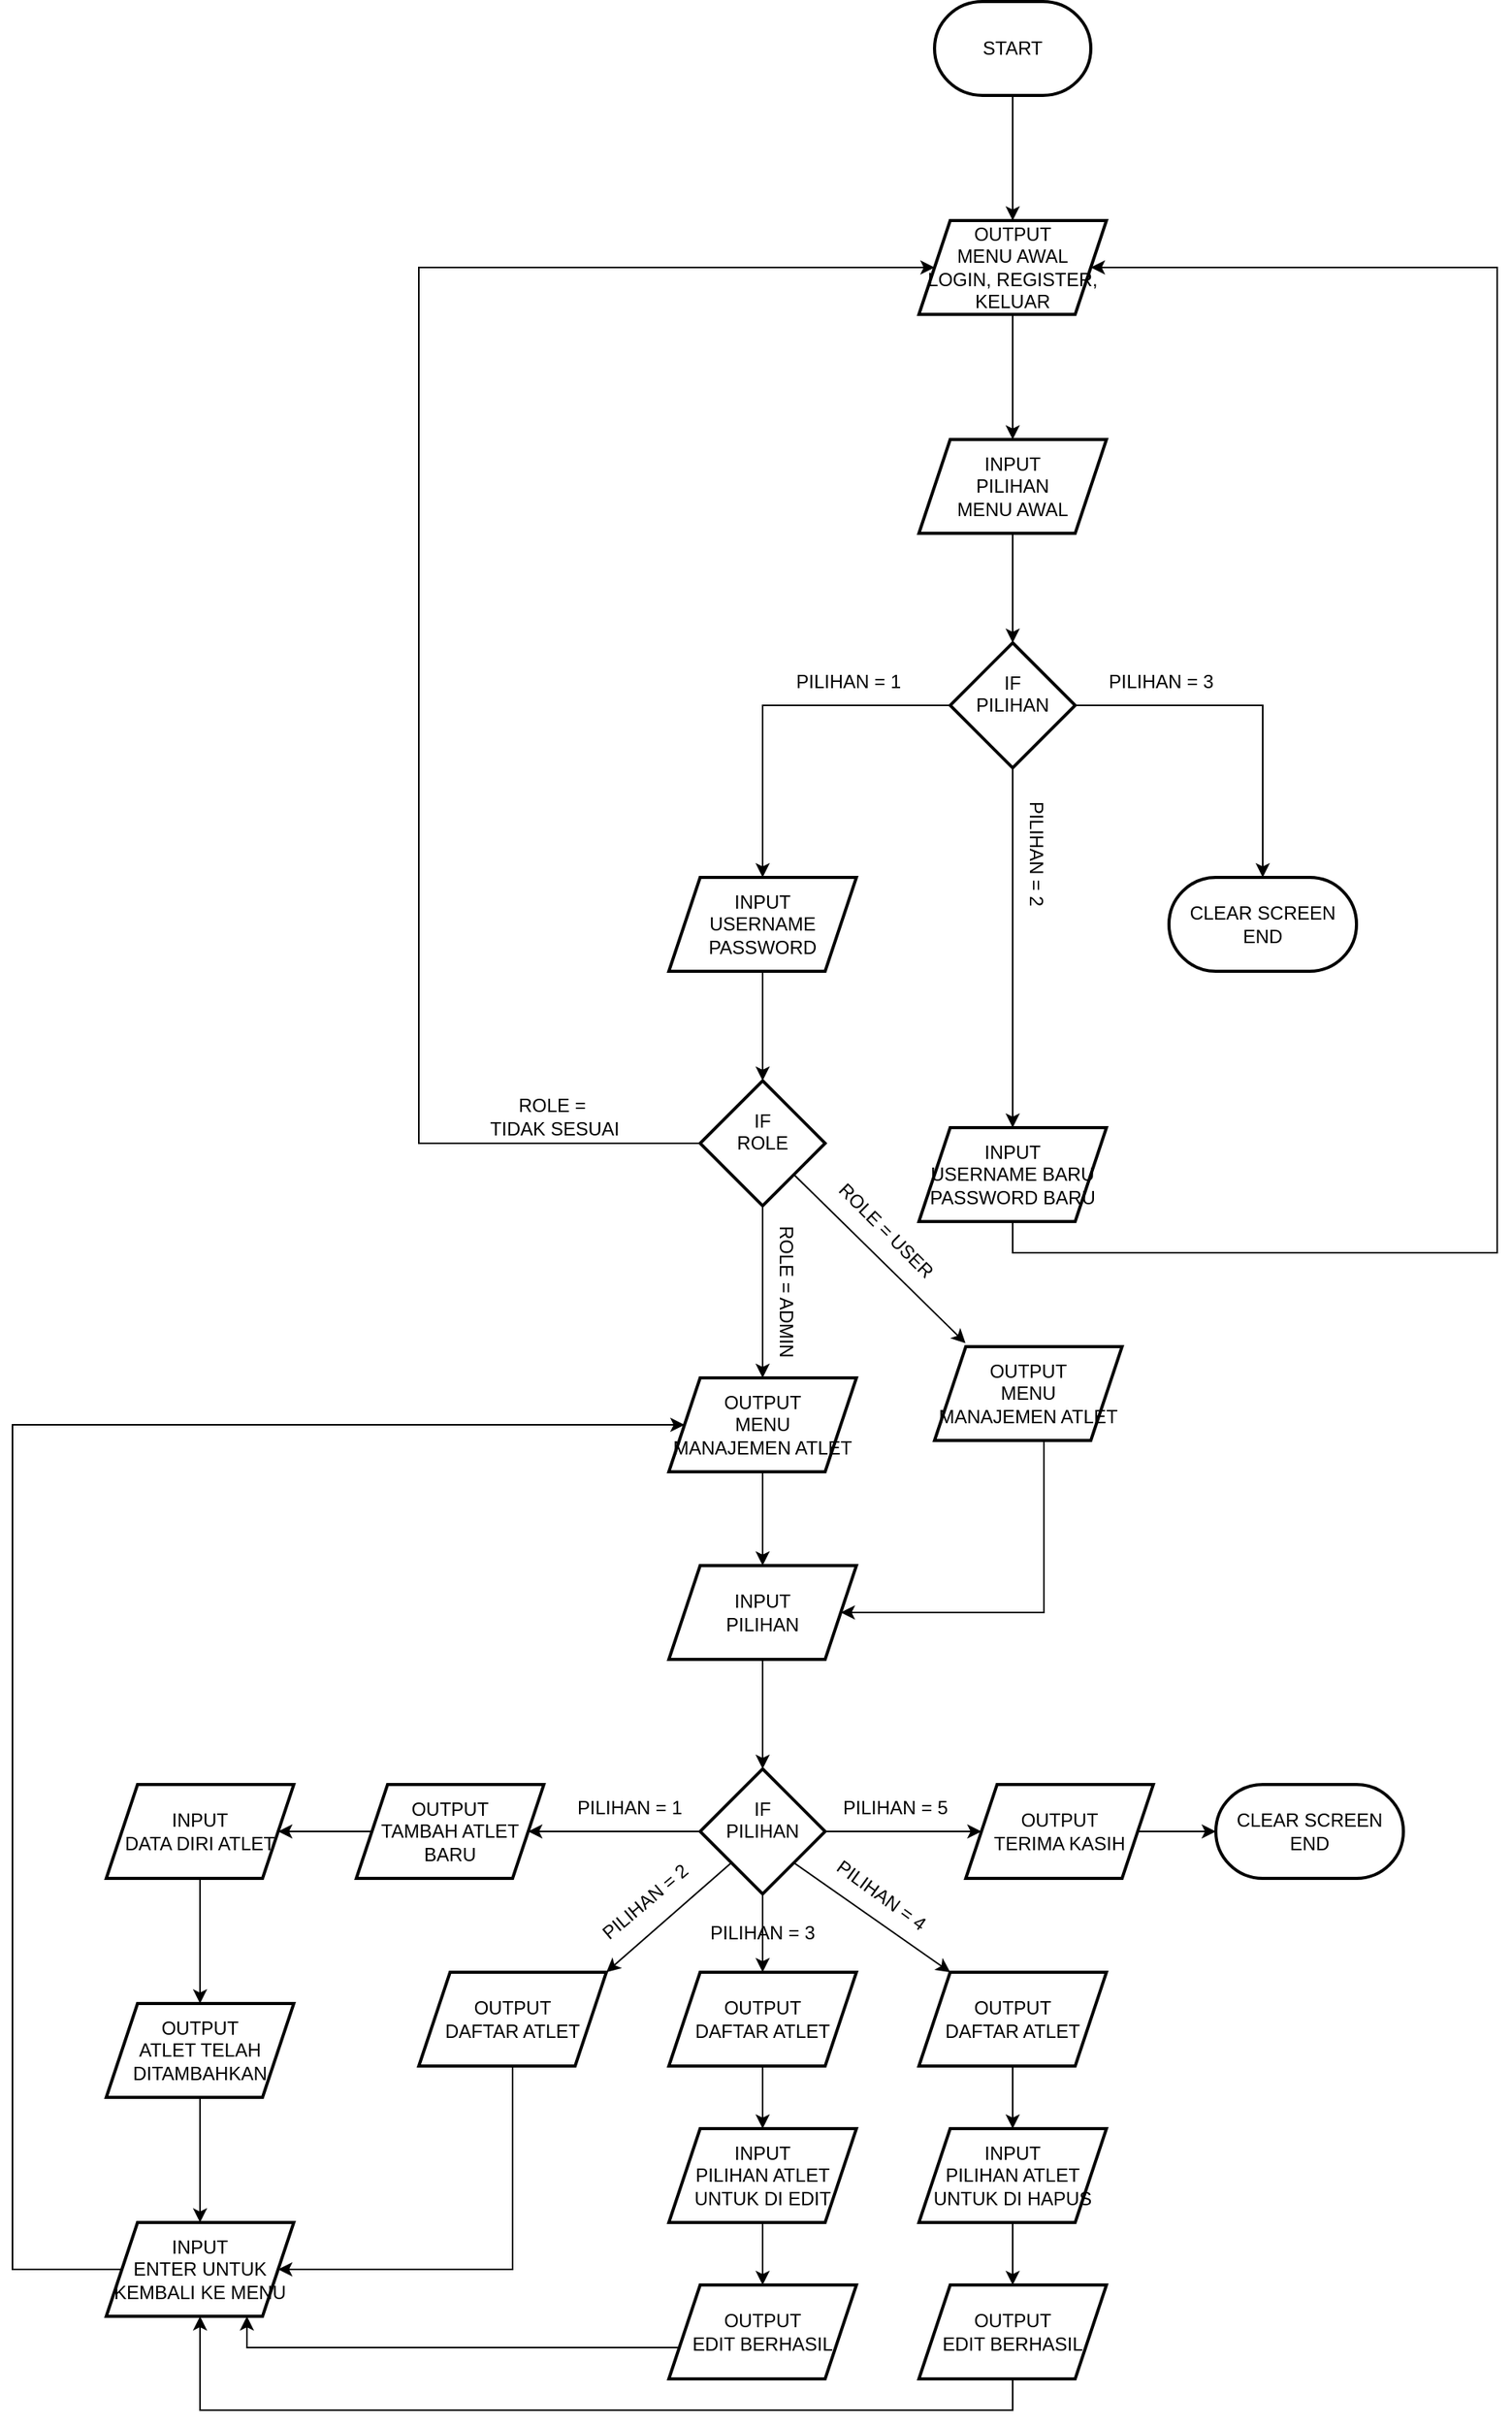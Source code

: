 <mxfile version="24.7.17">
  <diagram name="Page-1" id="ReL3WHF70ZllSQXpzm4o">
    <mxGraphModel dx="2469" dy="1589" grid="1" gridSize="10" guides="1" tooltips="1" connect="1" arrows="1" fold="1" page="0" pageScale="1" pageWidth="4681" pageHeight="3300" background="none" math="0" shadow="0">
      <root>
        <mxCell id="0" />
        <mxCell id="1" parent="0" />
        <mxCell id="yG6ZhMst78t4kocirP4l-4" value="" style="edgeStyle=orthogonalEdgeStyle;rounded=0;orthogonalLoop=1;jettySize=auto;html=1;" edge="1" parent="1" source="yG6ZhMst78t4kocirP4l-2" target="yG6ZhMst78t4kocirP4l-3">
          <mxGeometry relative="1" as="geometry" />
        </mxCell>
        <mxCell id="yG6ZhMst78t4kocirP4l-2" value="START" style="strokeWidth=2;html=1;shape=mxgraph.flowchart.terminator;whiteSpace=wrap;" vertex="1" parent="1">
          <mxGeometry x="920" y="40" width="100" height="60" as="geometry" />
        </mxCell>
        <mxCell id="yG6ZhMst78t4kocirP4l-6" value="" style="edgeStyle=orthogonalEdgeStyle;rounded=0;orthogonalLoop=1;jettySize=auto;html=1;" edge="1" parent="1" source="yG6ZhMst78t4kocirP4l-3" target="yG6ZhMst78t4kocirP4l-5">
          <mxGeometry relative="1" as="geometry" />
        </mxCell>
        <mxCell id="yG6ZhMst78t4kocirP4l-3" value="OUTPUT&lt;div&gt;MENU AWAL&lt;/div&gt;&lt;div&gt;LOGIN, REGISTER,&lt;/div&gt;&lt;div&gt;KELUAR&lt;/div&gt;" style="shape=parallelogram;perimeter=parallelogramPerimeter;whiteSpace=wrap;html=1;fixedSize=1;strokeWidth=2;" vertex="1" parent="1">
          <mxGeometry x="910" y="180" width="120" height="60" as="geometry" />
        </mxCell>
        <mxCell id="yG6ZhMst78t4kocirP4l-8" value="" style="edgeStyle=orthogonalEdgeStyle;rounded=0;orthogonalLoop=1;jettySize=auto;html=1;" edge="1" parent="1" source="yG6ZhMst78t4kocirP4l-5" target="yG6ZhMst78t4kocirP4l-7">
          <mxGeometry relative="1" as="geometry" />
        </mxCell>
        <mxCell id="yG6ZhMst78t4kocirP4l-5" value="INPUT&lt;div&gt;PILIHAN&lt;/div&gt;&lt;div&gt;MENU AWAL&lt;/div&gt;" style="shape=parallelogram;perimeter=parallelogramPerimeter;whiteSpace=wrap;html=1;fixedSize=1;strokeWidth=2;" vertex="1" parent="1">
          <mxGeometry x="910" y="320" width="120" height="60" as="geometry" />
        </mxCell>
        <mxCell id="yG6ZhMst78t4kocirP4l-10" value="" style="edgeStyle=orthogonalEdgeStyle;rounded=0;orthogonalLoop=1;jettySize=auto;html=1;entryX=0.5;entryY=0;entryDx=0;entryDy=0;" edge="1" parent="1" source="yG6ZhMst78t4kocirP4l-7" target="yG6ZhMst78t4kocirP4l-15">
          <mxGeometry relative="1" as="geometry">
            <mxPoint x="1070" y="490" as="targetPoint" />
          </mxGeometry>
        </mxCell>
        <mxCell id="yG6ZhMst78t4kocirP4l-12" value="" style="edgeStyle=orthogonalEdgeStyle;rounded=0;orthogonalLoop=1;jettySize=auto;html=1;entryX=0.5;entryY=0;entryDx=0;entryDy=0;" edge="1" parent="1" source="yG6ZhMst78t4kocirP4l-7" target="yG6ZhMst78t4kocirP4l-19">
          <mxGeometry relative="1" as="geometry">
            <mxPoint x="970" y="620" as="targetPoint" />
          </mxGeometry>
        </mxCell>
        <mxCell id="yG6ZhMst78t4kocirP4l-14" value="" style="edgeStyle=orthogonalEdgeStyle;rounded=0;orthogonalLoop=1;jettySize=auto;html=1;entryX=0.5;entryY=0;entryDx=0;entryDy=0;" edge="1" parent="1" source="yG6ZhMst78t4kocirP4l-7" target="yG6ZhMst78t4kocirP4l-17">
          <mxGeometry relative="1" as="geometry">
            <mxPoint x="870" y="490" as="targetPoint" />
          </mxGeometry>
        </mxCell>
        <mxCell id="yG6ZhMst78t4kocirP4l-7" value="IF&lt;div&gt;PILIHAN&lt;/div&gt;&lt;div&gt;&lt;br&gt;&lt;/div&gt;" style="rhombus;whiteSpace=wrap;html=1;strokeWidth=2;" vertex="1" parent="1">
          <mxGeometry x="930" y="450" width="80" height="80" as="geometry" />
        </mxCell>
        <mxCell id="yG6ZhMst78t4kocirP4l-15" value="CLEAR SCREEN&lt;div&gt;END&lt;/div&gt;" style="rounded=1;whiteSpace=wrap;html=1;strokeWidth=2;arcSize=50;" vertex="1" parent="1">
          <mxGeometry x="1070" y="600" width="120" height="60" as="geometry" />
        </mxCell>
        <mxCell id="yG6ZhMst78t4kocirP4l-23" value="" style="edgeStyle=orthogonalEdgeStyle;rounded=0;orthogonalLoop=1;jettySize=auto;html=1;" edge="1" parent="1" source="yG6ZhMst78t4kocirP4l-17" target="yG6ZhMst78t4kocirP4l-22">
          <mxGeometry relative="1" as="geometry" />
        </mxCell>
        <mxCell id="yG6ZhMst78t4kocirP4l-17" value="INPUT&lt;div&gt;USERNAME&lt;/div&gt;&lt;div&gt;PASSWORD&lt;/div&gt;" style="shape=parallelogram;perimeter=parallelogramPerimeter;whiteSpace=wrap;html=1;fixedSize=1;strokeWidth=2;" vertex="1" parent="1">
          <mxGeometry x="750" y="600" width="120" height="60" as="geometry" />
        </mxCell>
        <mxCell id="yG6ZhMst78t4kocirP4l-29" style="edgeStyle=orthogonalEdgeStyle;rounded=0;orthogonalLoop=1;jettySize=auto;html=1;exitX=0.5;exitY=1;exitDx=0;exitDy=0;entryX=1;entryY=0.5;entryDx=0;entryDy=0;" edge="1" parent="1" source="yG6ZhMst78t4kocirP4l-19" target="yG6ZhMst78t4kocirP4l-3">
          <mxGeometry relative="1" as="geometry">
            <mxPoint x="1290" y="357.333" as="targetPoint" />
            <Array as="points">
              <mxPoint x="970" y="840" />
              <mxPoint x="1280" y="840" />
              <mxPoint x="1280" y="210" />
            </Array>
          </mxGeometry>
        </mxCell>
        <mxCell id="yG6ZhMst78t4kocirP4l-19" value="INPUT&lt;div&gt;USERNAME BARU&lt;/div&gt;&lt;div&gt;PASSWORD BARU&lt;/div&gt;" style="shape=parallelogram;perimeter=parallelogramPerimeter;whiteSpace=wrap;html=1;fixedSize=1;strokeWidth=2;" vertex="1" parent="1">
          <mxGeometry x="910" y="760" width="120" height="60" as="geometry" />
        </mxCell>
        <mxCell id="yG6ZhMst78t4kocirP4l-24" style="edgeStyle=orthogonalEdgeStyle;rounded=0;orthogonalLoop=1;jettySize=auto;html=1;exitX=0;exitY=0.5;exitDx=0;exitDy=0;entryX=0;entryY=0.5;entryDx=0;entryDy=0;" edge="1" parent="1" source="yG6ZhMst78t4kocirP4l-22" target="yG6ZhMst78t4kocirP4l-3">
          <mxGeometry relative="1" as="geometry">
            <mxPoint x="670" y="350" as="targetPoint" />
            <Array as="points">
              <mxPoint x="590" y="770" />
              <mxPoint x="590" y="210" />
            </Array>
          </mxGeometry>
        </mxCell>
        <mxCell id="yG6ZhMst78t4kocirP4l-26" value="" style="edgeStyle=orthogonalEdgeStyle;rounded=0;orthogonalLoop=1;jettySize=auto;html=1;" edge="1" parent="1" source="yG6ZhMst78t4kocirP4l-22" target="yG6ZhMst78t4kocirP4l-25">
          <mxGeometry relative="1" as="geometry" />
        </mxCell>
        <mxCell id="yG6ZhMst78t4kocirP4l-32" style="rounded=0;orthogonalLoop=1;jettySize=auto;html=1;exitX=1;exitY=1;exitDx=0;exitDy=0;entryX=0.165;entryY=-0.037;entryDx=0;entryDy=0;entryPerimeter=0;" edge="1" parent="1" source="yG6ZhMst78t4kocirP4l-22" target="yG6ZhMst78t4kocirP4l-31">
          <mxGeometry relative="1" as="geometry" />
        </mxCell>
        <mxCell id="yG6ZhMst78t4kocirP4l-22" value="IF&lt;div&gt;ROLE&lt;/div&gt;&lt;div&gt;&lt;br&gt;&lt;/div&gt;" style="rhombus;whiteSpace=wrap;html=1;strokeWidth=2;" vertex="1" parent="1">
          <mxGeometry x="770" y="730" width="80" height="80" as="geometry" />
        </mxCell>
        <mxCell id="yG6ZhMst78t4kocirP4l-28" value="" style="edgeStyle=orthogonalEdgeStyle;rounded=0;orthogonalLoop=1;jettySize=auto;html=1;" edge="1" parent="1" source="yG6ZhMst78t4kocirP4l-25" target="yG6ZhMst78t4kocirP4l-27">
          <mxGeometry relative="1" as="geometry" />
        </mxCell>
        <mxCell id="yG6ZhMst78t4kocirP4l-25" value="OUTPUT&lt;div&gt;MENU&lt;/div&gt;&lt;div&gt;MANAJEMEN ATLET&lt;/div&gt;" style="shape=parallelogram;perimeter=parallelogramPerimeter;whiteSpace=wrap;html=1;fixedSize=1;strokeWidth=2;" vertex="1" parent="1">
          <mxGeometry x="750" y="920" width="120" height="60" as="geometry" />
        </mxCell>
        <mxCell id="yG6ZhMst78t4kocirP4l-36" value="" style="edgeStyle=orthogonalEdgeStyle;rounded=0;orthogonalLoop=1;jettySize=auto;html=1;" edge="1" parent="1" source="yG6ZhMst78t4kocirP4l-27" target="yG6ZhMst78t4kocirP4l-35">
          <mxGeometry relative="1" as="geometry" />
        </mxCell>
        <mxCell id="yG6ZhMst78t4kocirP4l-27" value="INPUT&lt;div&gt;PILIHAN&lt;/div&gt;" style="shape=parallelogram;perimeter=parallelogramPerimeter;whiteSpace=wrap;html=1;fixedSize=1;strokeWidth=2;" vertex="1" parent="1">
          <mxGeometry x="750" y="1040" width="120" height="60" as="geometry" />
        </mxCell>
        <mxCell id="yG6ZhMst78t4kocirP4l-34" value="" style="edgeStyle=orthogonalEdgeStyle;rounded=0;orthogonalLoop=1;jettySize=auto;html=1;entryX=1;entryY=0.5;entryDx=0;entryDy=0;" edge="1" parent="1" source="yG6ZhMst78t4kocirP4l-31" target="yG6ZhMst78t4kocirP4l-27">
          <mxGeometry relative="1" as="geometry">
            <mxPoint x="920" y="1090" as="targetPoint" />
            <Array as="points">
              <mxPoint x="990" y="1070" />
            </Array>
          </mxGeometry>
        </mxCell>
        <mxCell id="yG6ZhMst78t4kocirP4l-31" value="OUTPUT&lt;div&gt;&lt;span style=&quot;background-color: initial;&quot;&gt;MENU&lt;/span&gt;&lt;/div&gt;&lt;div&gt;MANAJEMEN ATLET&lt;/div&gt;" style="shape=parallelogram;perimeter=parallelogramPerimeter;whiteSpace=wrap;html=1;fixedSize=1;strokeWidth=2;" vertex="1" parent="1">
          <mxGeometry x="920" y="900" width="120" height="60" as="geometry" />
        </mxCell>
        <mxCell id="yG6ZhMst78t4kocirP4l-38" value="" style="edgeStyle=orthogonalEdgeStyle;rounded=0;orthogonalLoop=1;jettySize=auto;html=1;" edge="1" parent="1" source="yG6ZhMst78t4kocirP4l-35" target="yG6ZhMst78t4kocirP4l-37">
          <mxGeometry relative="1" as="geometry" />
        </mxCell>
        <mxCell id="yG6ZhMst78t4kocirP4l-40" value="" style="edgeStyle=orthogonalEdgeStyle;rounded=0;orthogonalLoop=1;jettySize=auto;html=1;" edge="1" parent="1" source="yG6ZhMst78t4kocirP4l-35" target="yG6ZhMst78t4kocirP4l-39">
          <mxGeometry relative="1" as="geometry" />
        </mxCell>
        <mxCell id="yG6ZhMst78t4kocirP4l-42" value="" style="edgeStyle=orthogonalEdgeStyle;rounded=0;orthogonalLoop=1;jettySize=auto;html=1;" edge="1" parent="1" source="yG6ZhMst78t4kocirP4l-35" target="yG6ZhMst78t4kocirP4l-41">
          <mxGeometry relative="1" as="geometry" />
        </mxCell>
        <mxCell id="yG6ZhMst78t4kocirP4l-51" style="rounded=0;orthogonalLoop=1;jettySize=auto;html=1;exitX=0;exitY=1;exitDx=0;exitDy=0;entryX=1;entryY=0;entryDx=0;entryDy=0;" edge="1" parent="1" source="yG6ZhMst78t4kocirP4l-35" target="yG6ZhMst78t4kocirP4l-50">
          <mxGeometry relative="1" as="geometry" />
        </mxCell>
        <mxCell id="yG6ZhMst78t4kocirP4l-35" value="IF&lt;div&gt;PILIHAN&lt;/div&gt;&lt;div&gt;&lt;br&gt;&lt;/div&gt;" style="rhombus;whiteSpace=wrap;html=1;strokeWidth=2;" vertex="1" parent="1">
          <mxGeometry x="770" y="1170" width="80" height="80" as="geometry" />
        </mxCell>
        <mxCell id="yG6ZhMst78t4kocirP4l-59" value="" style="edgeStyle=orthogonalEdgeStyle;rounded=0;orthogonalLoop=1;jettySize=auto;html=1;" edge="1" parent="1" source="yG6ZhMst78t4kocirP4l-37" target="yG6ZhMst78t4kocirP4l-58">
          <mxGeometry relative="1" as="geometry" />
        </mxCell>
        <mxCell id="yG6ZhMst78t4kocirP4l-37" value="OUTPUT&lt;div&gt;DAFTAR ATLET&lt;/div&gt;" style="shape=parallelogram;perimeter=parallelogramPerimeter;whiteSpace=wrap;html=1;fixedSize=1;strokeWidth=2;" vertex="1" parent="1">
          <mxGeometry x="750" y="1300" width="120" height="60" as="geometry" />
        </mxCell>
        <mxCell id="yG6ZhMst78t4kocirP4l-45" value="" style="edgeStyle=orthogonalEdgeStyle;rounded=0;orthogonalLoop=1;jettySize=auto;html=1;" edge="1" parent="1" source="yG6ZhMst78t4kocirP4l-39" target="yG6ZhMst78t4kocirP4l-43">
          <mxGeometry relative="1" as="geometry" />
        </mxCell>
        <mxCell id="yG6ZhMst78t4kocirP4l-39" value="OUTPUT&lt;div&gt;TERIMA KASIH&lt;/div&gt;" style="shape=parallelogram;perimeter=parallelogramPerimeter;whiteSpace=wrap;html=1;fixedSize=1;strokeWidth=2;" vertex="1" parent="1">
          <mxGeometry x="940" y="1180" width="120" height="60" as="geometry" />
        </mxCell>
        <mxCell id="yG6ZhMst78t4kocirP4l-47" value="" style="edgeStyle=orthogonalEdgeStyle;rounded=0;orthogonalLoop=1;jettySize=auto;html=1;" edge="1" parent="1" source="yG6ZhMst78t4kocirP4l-41" target="yG6ZhMst78t4kocirP4l-46">
          <mxGeometry relative="1" as="geometry" />
        </mxCell>
        <mxCell id="yG6ZhMst78t4kocirP4l-41" value="OUTPUT&lt;div&gt;TAMBAH ATLET&lt;/div&gt;&lt;div&gt;BARU&lt;/div&gt;" style="shape=parallelogram;perimeter=parallelogramPerimeter;whiteSpace=wrap;html=1;fixedSize=1;strokeWidth=2;" vertex="1" parent="1">
          <mxGeometry x="550" y="1180" width="120" height="60" as="geometry" />
        </mxCell>
        <mxCell id="yG6ZhMst78t4kocirP4l-43" value="CLEAR SCREEN&lt;div&gt;END&lt;/div&gt;" style="rounded=1;whiteSpace=wrap;html=1;strokeWidth=2;arcSize=50;" vertex="1" parent="1">
          <mxGeometry x="1100" y="1180" width="120" height="60" as="geometry" />
        </mxCell>
        <mxCell id="yG6ZhMst78t4kocirP4l-49" value="" style="edgeStyle=orthogonalEdgeStyle;rounded=0;orthogonalLoop=1;jettySize=auto;html=1;" edge="1" parent="1" source="yG6ZhMst78t4kocirP4l-46" target="yG6ZhMst78t4kocirP4l-48">
          <mxGeometry relative="1" as="geometry" />
        </mxCell>
        <mxCell id="yG6ZhMst78t4kocirP4l-46" value="INPUT&lt;div&gt;DATA DIRI ATLET&lt;/div&gt;" style="shape=parallelogram;perimeter=parallelogramPerimeter;whiteSpace=wrap;html=1;fixedSize=1;strokeWidth=2;" vertex="1" parent="1">
          <mxGeometry x="390" y="1180" width="120" height="60" as="geometry" />
        </mxCell>
        <mxCell id="yG6ZhMst78t4kocirP4l-55" value="" style="edgeStyle=orthogonalEdgeStyle;rounded=0;orthogonalLoop=1;jettySize=auto;html=1;" edge="1" parent="1" source="yG6ZhMst78t4kocirP4l-48" target="yG6ZhMst78t4kocirP4l-54">
          <mxGeometry relative="1" as="geometry" />
        </mxCell>
        <mxCell id="yG6ZhMst78t4kocirP4l-48" value="OUTPUT&lt;div&gt;ATLET TELAH&lt;/div&gt;&lt;div&gt;DITAMBAHKAN&lt;/div&gt;" style="shape=parallelogram;perimeter=parallelogramPerimeter;whiteSpace=wrap;html=1;fixedSize=1;strokeWidth=2;" vertex="1" parent="1">
          <mxGeometry x="390" y="1320" width="120" height="60" as="geometry" />
        </mxCell>
        <mxCell id="yG6ZhMst78t4kocirP4l-57" style="edgeStyle=orthogonalEdgeStyle;rounded=0;orthogonalLoop=1;jettySize=auto;html=1;exitX=0.5;exitY=1;exitDx=0;exitDy=0;entryX=1;entryY=0.5;entryDx=0;entryDy=0;" edge="1" parent="1" source="yG6ZhMst78t4kocirP4l-50" target="yG6ZhMst78t4kocirP4l-54">
          <mxGeometry relative="1" as="geometry">
            <Array as="points">
              <mxPoint x="650" y="1490" />
            </Array>
          </mxGeometry>
        </mxCell>
        <mxCell id="yG6ZhMst78t4kocirP4l-50" value="OUTPUT&lt;div&gt;DAFTAR ATLET&lt;/div&gt;" style="shape=parallelogram;perimeter=parallelogramPerimeter;whiteSpace=wrap;html=1;fixedSize=1;strokeWidth=2;" vertex="1" parent="1">
          <mxGeometry x="590" y="1300" width="120" height="60" as="geometry" />
        </mxCell>
        <mxCell id="yG6ZhMst78t4kocirP4l-61" value="" style="edgeStyle=orthogonalEdgeStyle;rounded=0;orthogonalLoop=1;jettySize=auto;html=1;" edge="1" parent="1" source="yG6ZhMst78t4kocirP4l-52" target="yG6ZhMst78t4kocirP4l-60">
          <mxGeometry relative="1" as="geometry" />
        </mxCell>
        <mxCell id="yG6ZhMst78t4kocirP4l-52" value="OUTPUT&lt;div&gt;DAFTAR ATLET&lt;/div&gt;" style="shape=parallelogram;perimeter=parallelogramPerimeter;whiteSpace=wrap;html=1;fixedSize=1;strokeWidth=2;" vertex="1" parent="1">
          <mxGeometry x="910" y="1300" width="120" height="60" as="geometry" />
        </mxCell>
        <mxCell id="yG6ZhMst78t4kocirP4l-53" style="rounded=0;orthogonalLoop=1;jettySize=auto;html=1;exitX=1;exitY=1;exitDx=0;exitDy=0;entryX=0.167;entryY=0;entryDx=0;entryDy=0;entryPerimeter=0;" edge="1" parent="1" source="yG6ZhMst78t4kocirP4l-35" target="yG6ZhMst78t4kocirP4l-52">
          <mxGeometry relative="1" as="geometry" />
        </mxCell>
        <mxCell id="yG6ZhMst78t4kocirP4l-56" style="edgeStyle=orthogonalEdgeStyle;rounded=0;orthogonalLoop=1;jettySize=auto;html=1;exitX=0;exitY=0.5;exitDx=0;exitDy=0;entryX=0;entryY=0.5;entryDx=0;entryDy=0;" edge="1" parent="1" source="yG6ZhMst78t4kocirP4l-54" target="yG6ZhMst78t4kocirP4l-25">
          <mxGeometry relative="1" as="geometry">
            <mxPoint x="940" y="1000" as="targetPoint" />
            <Array as="points">
              <mxPoint x="330" y="1490" />
              <mxPoint x="330" y="950" />
            </Array>
          </mxGeometry>
        </mxCell>
        <mxCell id="yG6ZhMst78t4kocirP4l-54" value="INPUT&lt;div&gt;ENTER UNTUK KEMBALI KE MENU&lt;/div&gt;" style="shape=parallelogram;perimeter=parallelogramPerimeter;whiteSpace=wrap;html=1;fixedSize=1;strokeWidth=2;" vertex="1" parent="1">
          <mxGeometry x="390" y="1460" width="120" height="60" as="geometry" />
        </mxCell>
        <mxCell id="yG6ZhMst78t4kocirP4l-63" value="" style="edgeStyle=orthogonalEdgeStyle;rounded=0;orthogonalLoop=1;jettySize=auto;html=1;" edge="1" parent="1" source="yG6ZhMst78t4kocirP4l-58" target="yG6ZhMst78t4kocirP4l-62">
          <mxGeometry relative="1" as="geometry" />
        </mxCell>
        <mxCell id="yG6ZhMst78t4kocirP4l-58" value="INPUT&lt;div&gt;PILIHAN ATLET UNTUK DI EDIT&lt;/div&gt;" style="shape=parallelogram;perimeter=parallelogramPerimeter;whiteSpace=wrap;html=1;fixedSize=1;strokeWidth=2;" vertex="1" parent="1">
          <mxGeometry x="750" y="1400" width="120" height="60" as="geometry" />
        </mxCell>
        <mxCell id="yG6ZhMst78t4kocirP4l-65" value="" style="edgeStyle=orthogonalEdgeStyle;rounded=0;orthogonalLoop=1;jettySize=auto;html=1;" edge="1" parent="1" source="yG6ZhMst78t4kocirP4l-60" target="yG6ZhMst78t4kocirP4l-64">
          <mxGeometry relative="1" as="geometry" />
        </mxCell>
        <mxCell id="yG6ZhMst78t4kocirP4l-60" value="INPUT&lt;div&gt;PILIHAN ATLET UNTUK DI HAPUS&lt;/div&gt;" style="shape=parallelogram;perimeter=parallelogramPerimeter;whiteSpace=wrap;html=1;fixedSize=1;strokeWidth=2;" vertex="1" parent="1">
          <mxGeometry x="910" y="1400" width="120" height="60" as="geometry" />
        </mxCell>
        <mxCell id="yG6ZhMst78t4kocirP4l-66" style="rounded=0;orthogonalLoop=1;jettySize=auto;html=1;exitX=0;exitY=0.5;exitDx=0;exitDy=0;edgeStyle=orthogonalEdgeStyle;entryX=0.75;entryY=1;entryDx=0;entryDy=0;" edge="1" parent="1" source="yG6ZhMst78t4kocirP4l-62" target="yG6ZhMst78t4kocirP4l-54">
          <mxGeometry relative="1" as="geometry">
            <mxPoint x="480" y="1550" as="targetPoint" />
            <Array as="points">
              <mxPoint x="760" y="1540" />
              <mxPoint x="480" y="1540" />
            </Array>
          </mxGeometry>
        </mxCell>
        <mxCell id="yG6ZhMst78t4kocirP4l-62" value="OUTPUT&lt;div&gt;EDIT BERHASIL&lt;/div&gt;" style="shape=parallelogram;perimeter=parallelogramPerimeter;whiteSpace=wrap;html=1;fixedSize=1;strokeWidth=2;" vertex="1" parent="1">
          <mxGeometry x="750" y="1500" width="120" height="60" as="geometry" />
        </mxCell>
        <mxCell id="yG6ZhMst78t4kocirP4l-67" style="edgeStyle=orthogonalEdgeStyle;rounded=0;orthogonalLoop=1;jettySize=auto;html=1;exitX=0.5;exitY=1;exitDx=0;exitDy=0;entryX=0.5;entryY=1;entryDx=0;entryDy=0;" edge="1" parent="1" source="yG6ZhMst78t4kocirP4l-64" target="yG6ZhMst78t4kocirP4l-54">
          <mxGeometry relative="1" as="geometry" />
        </mxCell>
        <mxCell id="yG6ZhMst78t4kocirP4l-64" value="OUTPUT&lt;div&gt;EDIT BERHASIL&lt;/div&gt;" style="shape=parallelogram;perimeter=parallelogramPerimeter;whiteSpace=wrap;html=1;fixedSize=1;strokeWidth=2;" vertex="1" parent="1">
          <mxGeometry x="910" y="1500" width="120" height="60" as="geometry" />
        </mxCell>
        <mxCell id="yG6ZhMst78t4kocirP4l-68" value="PILIHAN = 1" style="text;html=1;align=center;verticalAlign=middle;whiteSpace=wrap;rounded=0;" vertex="1" parent="1">
          <mxGeometry x="820" y="460" width="90" height="30" as="geometry" />
        </mxCell>
        <mxCell id="yG6ZhMst78t4kocirP4l-69" value="PILIHAN = 3" style="text;html=1;align=center;verticalAlign=middle;whiteSpace=wrap;rounded=0;" vertex="1" parent="1">
          <mxGeometry x="1020" y="460" width="90" height="30" as="geometry" />
        </mxCell>
        <mxCell id="yG6ZhMst78t4kocirP4l-70" value="PILIHAN = 2" style="text;html=1;align=center;verticalAlign=middle;whiteSpace=wrap;rounded=0;rotation=90;" vertex="1" parent="1">
          <mxGeometry x="940" y="570" width="90" height="30" as="geometry" />
        </mxCell>
        <mxCell id="yG6ZhMst78t4kocirP4l-71" value="ROLE = ADMIN" style="text;html=1;align=center;verticalAlign=middle;whiteSpace=wrap;rounded=0;rotation=90;" vertex="1" parent="1">
          <mxGeometry x="780" y="850" width="90" height="30" as="geometry" />
        </mxCell>
        <mxCell id="yG6ZhMst78t4kocirP4l-72" value="PILIHAN = 1" style="text;html=1;align=center;verticalAlign=middle;whiteSpace=wrap;rounded=0;" vertex="1" parent="1">
          <mxGeometry x="680" y="1180" width="90" height="30" as="geometry" />
        </mxCell>
        <mxCell id="yG6ZhMst78t4kocirP4l-73" value="PILIHAN = 5" style="text;html=1;align=center;verticalAlign=middle;whiteSpace=wrap;rounded=0;" vertex="1" parent="1">
          <mxGeometry x="850" y="1180" width="90" height="30" as="geometry" />
        </mxCell>
        <mxCell id="yG6ZhMst78t4kocirP4l-74" value="PILIHAN = 2" style="text;html=1;align=center;verticalAlign=middle;whiteSpace=wrap;rounded=0;rotation=-40;" vertex="1" parent="1">
          <mxGeometry x="690" y="1240" width="90" height="30" as="geometry" />
        </mxCell>
        <mxCell id="yG6ZhMst78t4kocirP4l-75" value="PILIHAN = 4" style="text;html=1;align=center;verticalAlign=middle;whiteSpace=wrap;rounded=0;rotation=36;" vertex="1" parent="1">
          <mxGeometry x="841" y="1236" width="90" height="30" as="geometry" />
        </mxCell>
        <mxCell id="yG6ZhMst78t4kocirP4l-79" value="ROLE = USER" style="text;html=1;align=center;verticalAlign=middle;whiteSpace=wrap;rounded=0;rotation=45;" vertex="1" parent="1">
          <mxGeometry x="844" y="811" width="90" height="30" as="geometry" />
        </mxCell>
        <mxCell id="yG6ZhMst78t4kocirP4l-80" value="ROLE =&amp;nbsp;&lt;div&gt;TIDAK SESUAI&lt;/div&gt;" style="text;html=1;align=center;verticalAlign=middle;whiteSpace=wrap;rounded=0;rotation=0;" vertex="1" parent="1">
          <mxGeometry x="632" y="738" width="90" height="30" as="geometry" />
        </mxCell>
        <mxCell id="yG6ZhMst78t4kocirP4l-81" value="PILIHAN = 3" style="text;html=1;align=center;verticalAlign=middle;whiteSpace=wrap;rounded=0;" vertex="1" parent="1">
          <mxGeometry x="765" y="1260" width="90" height="30" as="geometry" />
        </mxCell>
      </root>
    </mxGraphModel>
  </diagram>
</mxfile>
